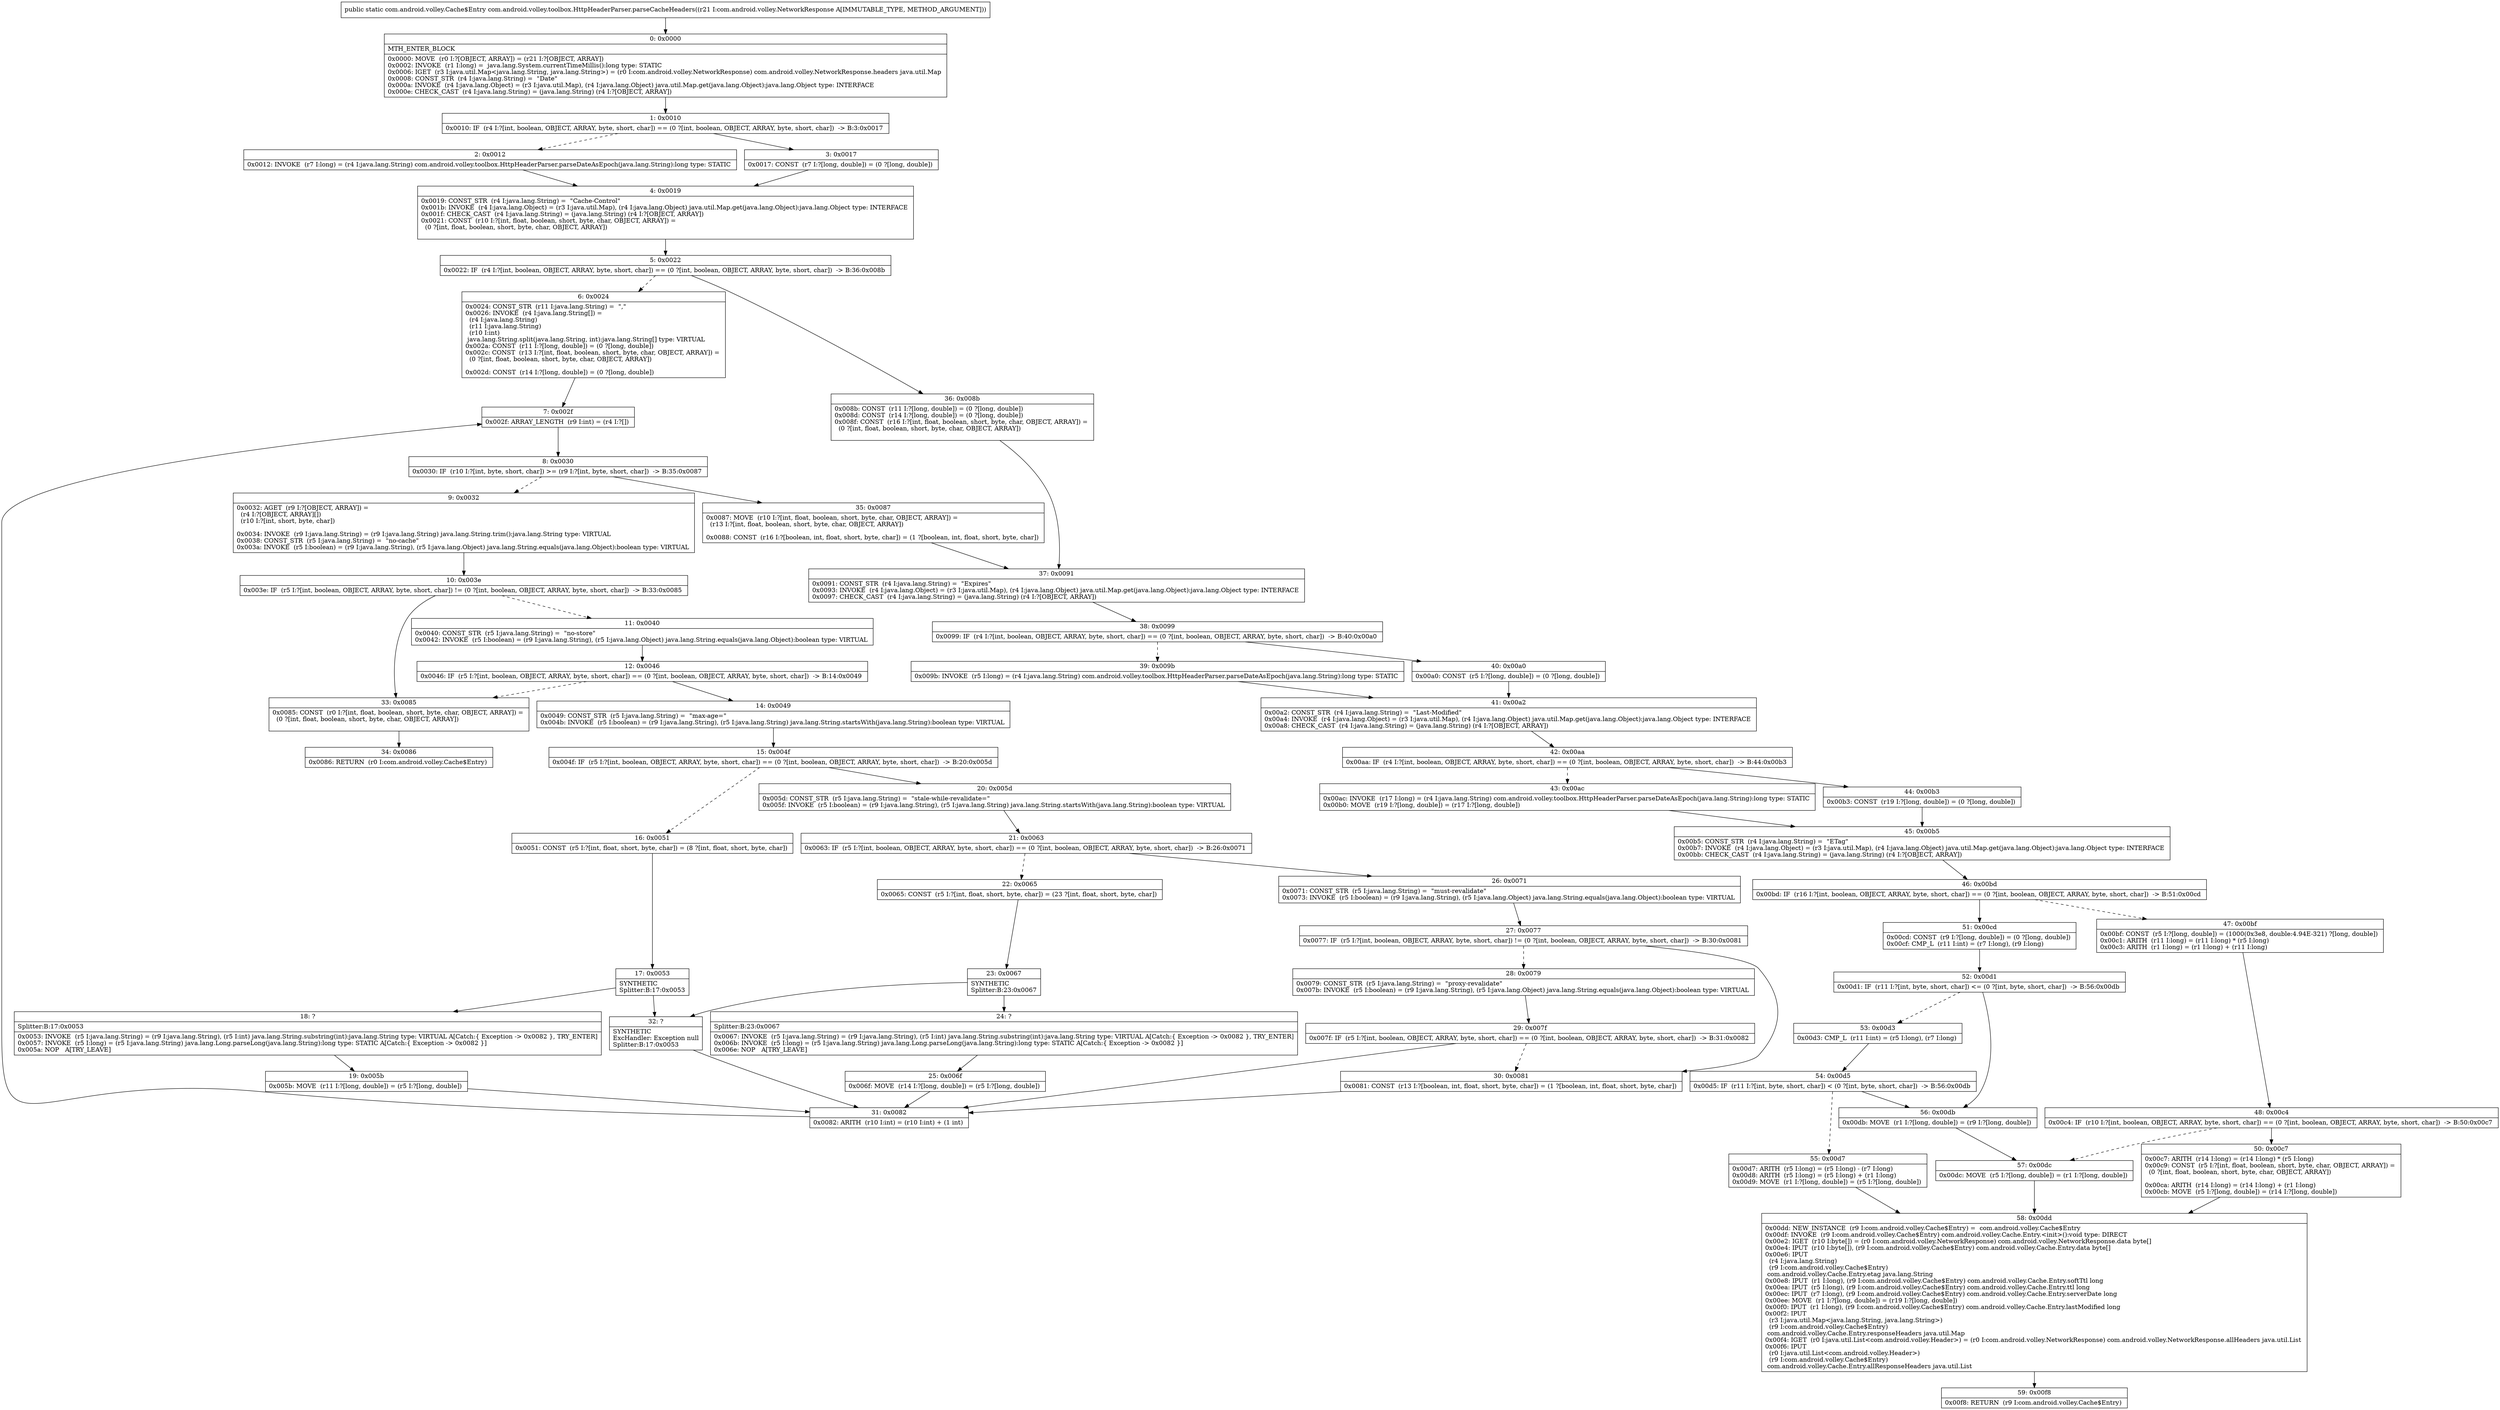 digraph "CFG forcom.android.volley.toolbox.HttpHeaderParser.parseCacheHeaders(Lcom\/android\/volley\/NetworkResponse;)Lcom\/android\/volley\/Cache$Entry;" {
Node_0 [shape=record,label="{0\:\ 0x0000|MTH_ENTER_BLOCK\l|0x0000: MOVE  (r0 I:?[OBJECT, ARRAY]) = (r21 I:?[OBJECT, ARRAY]) \l0x0002: INVOKE  (r1 I:long) =  java.lang.System.currentTimeMillis():long type: STATIC \l0x0006: IGET  (r3 I:java.util.Map\<java.lang.String, java.lang.String\>) = (r0 I:com.android.volley.NetworkResponse) com.android.volley.NetworkResponse.headers java.util.Map \l0x0008: CONST_STR  (r4 I:java.lang.String) =  \"Date\" \l0x000a: INVOKE  (r4 I:java.lang.Object) = (r3 I:java.util.Map), (r4 I:java.lang.Object) java.util.Map.get(java.lang.Object):java.lang.Object type: INTERFACE \l0x000e: CHECK_CAST  (r4 I:java.lang.String) = (java.lang.String) (r4 I:?[OBJECT, ARRAY]) \l}"];
Node_1 [shape=record,label="{1\:\ 0x0010|0x0010: IF  (r4 I:?[int, boolean, OBJECT, ARRAY, byte, short, char]) == (0 ?[int, boolean, OBJECT, ARRAY, byte, short, char])  \-\> B:3:0x0017 \l}"];
Node_2 [shape=record,label="{2\:\ 0x0012|0x0012: INVOKE  (r7 I:long) = (r4 I:java.lang.String) com.android.volley.toolbox.HttpHeaderParser.parseDateAsEpoch(java.lang.String):long type: STATIC \l}"];
Node_3 [shape=record,label="{3\:\ 0x0017|0x0017: CONST  (r7 I:?[long, double]) = (0 ?[long, double]) \l}"];
Node_4 [shape=record,label="{4\:\ 0x0019|0x0019: CONST_STR  (r4 I:java.lang.String) =  \"Cache\-Control\" \l0x001b: INVOKE  (r4 I:java.lang.Object) = (r3 I:java.util.Map), (r4 I:java.lang.Object) java.util.Map.get(java.lang.Object):java.lang.Object type: INTERFACE \l0x001f: CHECK_CAST  (r4 I:java.lang.String) = (java.lang.String) (r4 I:?[OBJECT, ARRAY]) \l0x0021: CONST  (r10 I:?[int, float, boolean, short, byte, char, OBJECT, ARRAY]) = \l  (0 ?[int, float, boolean, short, byte, char, OBJECT, ARRAY])\l \l}"];
Node_5 [shape=record,label="{5\:\ 0x0022|0x0022: IF  (r4 I:?[int, boolean, OBJECT, ARRAY, byte, short, char]) == (0 ?[int, boolean, OBJECT, ARRAY, byte, short, char])  \-\> B:36:0x008b \l}"];
Node_6 [shape=record,label="{6\:\ 0x0024|0x0024: CONST_STR  (r11 I:java.lang.String) =  \",\" \l0x0026: INVOKE  (r4 I:java.lang.String[]) = \l  (r4 I:java.lang.String)\l  (r11 I:java.lang.String)\l  (r10 I:int)\l java.lang.String.split(java.lang.String, int):java.lang.String[] type: VIRTUAL \l0x002a: CONST  (r11 I:?[long, double]) = (0 ?[long, double]) \l0x002c: CONST  (r13 I:?[int, float, boolean, short, byte, char, OBJECT, ARRAY]) = \l  (0 ?[int, float, boolean, short, byte, char, OBJECT, ARRAY])\l \l0x002d: CONST  (r14 I:?[long, double]) = (0 ?[long, double]) \l}"];
Node_7 [shape=record,label="{7\:\ 0x002f|0x002f: ARRAY_LENGTH  (r9 I:int) = (r4 I:?[]) \l}"];
Node_8 [shape=record,label="{8\:\ 0x0030|0x0030: IF  (r10 I:?[int, byte, short, char]) \>= (r9 I:?[int, byte, short, char])  \-\> B:35:0x0087 \l}"];
Node_9 [shape=record,label="{9\:\ 0x0032|0x0032: AGET  (r9 I:?[OBJECT, ARRAY]) = \l  (r4 I:?[OBJECT, ARRAY][])\l  (r10 I:?[int, short, byte, char])\l \l0x0034: INVOKE  (r9 I:java.lang.String) = (r9 I:java.lang.String) java.lang.String.trim():java.lang.String type: VIRTUAL \l0x0038: CONST_STR  (r5 I:java.lang.String) =  \"no\-cache\" \l0x003a: INVOKE  (r5 I:boolean) = (r9 I:java.lang.String), (r5 I:java.lang.Object) java.lang.String.equals(java.lang.Object):boolean type: VIRTUAL \l}"];
Node_10 [shape=record,label="{10\:\ 0x003e|0x003e: IF  (r5 I:?[int, boolean, OBJECT, ARRAY, byte, short, char]) != (0 ?[int, boolean, OBJECT, ARRAY, byte, short, char])  \-\> B:33:0x0085 \l}"];
Node_11 [shape=record,label="{11\:\ 0x0040|0x0040: CONST_STR  (r5 I:java.lang.String) =  \"no\-store\" \l0x0042: INVOKE  (r5 I:boolean) = (r9 I:java.lang.String), (r5 I:java.lang.Object) java.lang.String.equals(java.lang.Object):boolean type: VIRTUAL \l}"];
Node_12 [shape=record,label="{12\:\ 0x0046|0x0046: IF  (r5 I:?[int, boolean, OBJECT, ARRAY, byte, short, char]) == (0 ?[int, boolean, OBJECT, ARRAY, byte, short, char])  \-\> B:14:0x0049 \l}"];
Node_14 [shape=record,label="{14\:\ 0x0049|0x0049: CONST_STR  (r5 I:java.lang.String) =  \"max\-age=\" \l0x004b: INVOKE  (r5 I:boolean) = (r9 I:java.lang.String), (r5 I:java.lang.String) java.lang.String.startsWith(java.lang.String):boolean type: VIRTUAL \l}"];
Node_15 [shape=record,label="{15\:\ 0x004f|0x004f: IF  (r5 I:?[int, boolean, OBJECT, ARRAY, byte, short, char]) == (0 ?[int, boolean, OBJECT, ARRAY, byte, short, char])  \-\> B:20:0x005d \l}"];
Node_16 [shape=record,label="{16\:\ 0x0051|0x0051: CONST  (r5 I:?[int, float, short, byte, char]) = (8 ?[int, float, short, byte, char]) \l}"];
Node_17 [shape=record,label="{17\:\ 0x0053|SYNTHETIC\lSplitter:B:17:0x0053\l}"];
Node_18 [shape=record,label="{18\:\ ?|Splitter:B:17:0x0053\l|0x0053: INVOKE  (r5 I:java.lang.String) = (r9 I:java.lang.String), (r5 I:int) java.lang.String.substring(int):java.lang.String type: VIRTUAL A[Catch:\{ Exception \-\> 0x0082 \}, TRY_ENTER]\l0x0057: INVOKE  (r5 I:long) = (r5 I:java.lang.String) java.lang.Long.parseLong(java.lang.String):long type: STATIC A[Catch:\{ Exception \-\> 0x0082 \}]\l0x005a: NOP   A[TRY_LEAVE]\l}"];
Node_19 [shape=record,label="{19\:\ 0x005b|0x005b: MOVE  (r11 I:?[long, double]) = (r5 I:?[long, double]) \l}"];
Node_20 [shape=record,label="{20\:\ 0x005d|0x005d: CONST_STR  (r5 I:java.lang.String) =  \"stale\-while\-revalidate=\" \l0x005f: INVOKE  (r5 I:boolean) = (r9 I:java.lang.String), (r5 I:java.lang.String) java.lang.String.startsWith(java.lang.String):boolean type: VIRTUAL \l}"];
Node_21 [shape=record,label="{21\:\ 0x0063|0x0063: IF  (r5 I:?[int, boolean, OBJECT, ARRAY, byte, short, char]) == (0 ?[int, boolean, OBJECT, ARRAY, byte, short, char])  \-\> B:26:0x0071 \l}"];
Node_22 [shape=record,label="{22\:\ 0x0065|0x0065: CONST  (r5 I:?[int, float, short, byte, char]) = (23 ?[int, float, short, byte, char]) \l}"];
Node_23 [shape=record,label="{23\:\ 0x0067|SYNTHETIC\lSplitter:B:23:0x0067\l}"];
Node_24 [shape=record,label="{24\:\ ?|Splitter:B:23:0x0067\l|0x0067: INVOKE  (r5 I:java.lang.String) = (r9 I:java.lang.String), (r5 I:int) java.lang.String.substring(int):java.lang.String type: VIRTUAL A[Catch:\{ Exception \-\> 0x0082 \}, TRY_ENTER]\l0x006b: INVOKE  (r5 I:long) = (r5 I:java.lang.String) java.lang.Long.parseLong(java.lang.String):long type: STATIC A[Catch:\{ Exception \-\> 0x0082 \}]\l0x006e: NOP   A[TRY_LEAVE]\l}"];
Node_25 [shape=record,label="{25\:\ 0x006f|0x006f: MOVE  (r14 I:?[long, double]) = (r5 I:?[long, double]) \l}"];
Node_26 [shape=record,label="{26\:\ 0x0071|0x0071: CONST_STR  (r5 I:java.lang.String) =  \"must\-revalidate\" \l0x0073: INVOKE  (r5 I:boolean) = (r9 I:java.lang.String), (r5 I:java.lang.Object) java.lang.String.equals(java.lang.Object):boolean type: VIRTUAL \l}"];
Node_27 [shape=record,label="{27\:\ 0x0077|0x0077: IF  (r5 I:?[int, boolean, OBJECT, ARRAY, byte, short, char]) != (0 ?[int, boolean, OBJECT, ARRAY, byte, short, char])  \-\> B:30:0x0081 \l}"];
Node_28 [shape=record,label="{28\:\ 0x0079|0x0079: CONST_STR  (r5 I:java.lang.String) =  \"proxy\-revalidate\" \l0x007b: INVOKE  (r5 I:boolean) = (r9 I:java.lang.String), (r5 I:java.lang.Object) java.lang.String.equals(java.lang.Object):boolean type: VIRTUAL \l}"];
Node_29 [shape=record,label="{29\:\ 0x007f|0x007f: IF  (r5 I:?[int, boolean, OBJECT, ARRAY, byte, short, char]) == (0 ?[int, boolean, OBJECT, ARRAY, byte, short, char])  \-\> B:31:0x0082 \l}"];
Node_30 [shape=record,label="{30\:\ 0x0081|0x0081: CONST  (r13 I:?[boolean, int, float, short, byte, char]) = (1 ?[boolean, int, float, short, byte, char]) \l}"];
Node_31 [shape=record,label="{31\:\ 0x0082|0x0082: ARITH  (r10 I:int) = (r10 I:int) + (1 int) \l}"];
Node_32 [shape=record,label="{32\:\ ?|SYNTHETIC\lExcHandler: Exception null\lSplitter:B:17:0x0053\l}"];
Node_33 [shape=record,label="{33\:\ 0x0085|0x0085: CONST  (r0 I:?[int, float, boolean, short, byte, char, OBJECT, ARRAY]) = \l  (0 ?[int, float, boolean, short, byte, char, OBJECT, ARRAY])\l \l}"];
Node_34 [shape=record,label="{34\:\ 0x0086|0x0086: RETURN  (r0 I:com.android.volley.Cache$Entry) \l}"];
Node_35 [shape=record,label="{35\:\ 0x0087|0x0087: MOVE  (r10 I:?[int, float, boolean, short, byte, char, OBJECT, ARRAY]) = \l  (r13 I:?[int, float, boolean, short, byte, char, OBJECT, ARRAY])\l \l0x0088: CONST  (r16 I:?[boolean, int, float, short, byte, char]) = (1 ?[boolean, int, float, short, byte, char]) \l}"];
Node_36 [shape=record,label="{36\:\ 0x008b|0x008b: CONST  (r11 I:?[long, double]) = (0 ?[long, double]) \l0x008d: CONST  (r14 I:?[long, double]) = (0 ?[long, double]) \l0x008f: CONST  (r16 I:?[int, float, boolean, short, byte, char, OBJECT, ARRAY]) = \l  (0 ?[int, float, boolean, short, byte, char, OBJECT, ARRAY])\l \l}"];
Node_37 [shape=record,label="{37\:\ 0x0091|0x0091: CONST_STR  (r4 I:java.lang.String) =  \"Expires\" \l0x0093: INVOKE  (r4 I:java.lang.Object) = (r3 I:java.util.Map), (r4 I:java.lang.Object) java.util.Map.get(java.lang.Object):java.lang.Object type: INTERFACE \l0x0097: CHECK_CAST  (r4 I:java.lang.String) = (java.lang.String) (r4 I:?[OBJECT, ARRAY]) \l}"];
Node_38 [shape=record,label="{38\:\ 0x0099|0x0099: IF  (r4 I:?[int, boolean, OBJECT, ARRAY, byte, short, char]) == (0 ?[int, boolean, OBJECT, ARRAY, byte, short, char])  \-\> B:40:0x00a0 \l}"];
Node_39 [shape=record,label="{39\:\ 0x009b|0x009b: INVOKE  (r5 I:long) = (r4 I:java.lang.String) com.android.volley.toolbox.HttpHeaderParser.parseDateAsEpoch(java.lang.String):long type: STATIC \l}"];
Node_40 [shape=record,label="{40\:\ 0x00a0|0x00a0: CONST  (r5 I:?[long, double]) = (0 ?[long, double]) \l}"];
Node_41 [shape=record,label="{41\:\ 0x00a2|0x00a2: CONST_STR  (r4 I:java.lang.String) =  \"Last\-Modified\" \l0x00a4: INVOKE  (r4 I:java.lang.Object) = (r3 I:java.util.Map), (r4 I:java.lang.Object) java.util.Map.get(java.lang.Object):java.lang.Object type: INTERFACE \l0x00a8: CHECK_CAST  (r4 I:java.lang.String) = (java.lang.String) (r4 I:?[OBJECT, ARRAY]) \l}"];
Node_42 [shape=record,label="{42\:\ 0x00aa|0x00aa: IF  (r4 I:?[int, boolean, OBJECT, ARRAY, byte, short, char]) == (0 ?[int, boolean, OBJECT, ARRAY, byte, short, char])  \-\> B:44:0x00b3 \l}"];
Node_43 [shape=record,label="{43\:\ 0x00ac|0x00ac: INVOKE  (r17 I:long) = (r4 I:java.lang.String) com.android.volley.toolbox.HttpHeaderParser.parseDateAsEpoch(java.lang.String):long type: STATIC \l0x00b0: MOVE  (r19 I:?[long, double]) = (r17 I:?[long, double]) \l}"];
Node_44 [shape=record,label="{44\:\ 0x00b3|0x00b3: CONST  (r19 I:?[long, double]) = (0 ?[long, double]) \l}"];
Node_45 [shape=record,label="{45\:\ 0x00b5|0x00b5: CONST_STR  (r4 I:java.lang.String) =  \"ETag\" \l0x00b7: INVOKE  (r4 I:java.lang.Object) = (r3 I:java.util.Map), (r4 I:java.lang.Object) java.util.Map.get(java.lang.Object):java.lang.Object type: INTERFACE \l0x00bb: CHECK_CAST  (r4 I:java.lang.String) = (java.lang.String) (r4 I:?[OBJECT, ARRAY]) \l}"];
Node_46 [shape=record,label="{46\:\ 0x00bd|0x00bd: IF  (r16 I:?[int, boolean, OBJECT, ARRAY, byte, short, char]) == (0 ?[int, boolean, OBJECT, ARRAY, byte, short, char])  \-\> B:51:0x00cd \l}"];
Node_47 [shape=record,label="{47\:\ 0x00bf|0x00bf: CONST  (r5 I:?[long, double]) = (1000(0x3e8, double:4.94E\-321) ?[long, double]) \l0x00c1: ARITH  (r11 I:long) = (r11 I:long) * (r5 I:long) \l0x00c3: ARITH  (r1 I:long) = (r1 I:long) + (r11 I:long) \l}"];
Node_48 [shape=record,label="{48\:\ 0x00c4|0x00c4: IF  (r10 I:?[int, boolean, OBJECT, ARRAY, byte, short, char]) == (0 ?[int, boolean, OBJECT, ARRAY, byte, short, char])  \-\> B:50:0x00c7 \l}"];
Node_50 [shape=record,label="{50\:\ 0x00c7|0x00c7: ARITH  (r14 I:long) = (r14 I:long) * (r5 I:long) \l0x00c9: CONST  (r5 I:?[int, float, boolean, short, byte, char, OBJECT, ARRAY]) = \l  (0 ?[int, float, boolean, short, byte, char, OBJECT, ARRAY])\l \l0x00ca: ARITH  (r14 I:long) = (r14 I:long) + (r1 I:long) \l0x00cb: MOVE  (r5 I:?[long, double]) = (r14 I:?[long, double]) \l}"];
Node_51 [shape=record,label="{51\:\ 0x00cd|0x00cd: CONST  (r9 I:?[long, double]) = (0 ?[long, double]) \l0x00cf: CMP_L  (r11 I:int) = (r7 I:long), (r9 I:long) \l}"];
Node_52 [shape=record,label="{52\:\ 0x00d1|0x00d1: IF  (r11 I:?[int, byte, short, char]) \<= (0 ?[int, byte, short, char])  \-\> B:56:0x00db \l}"];
Node_53 [shape=record,label="{53\:\ 0x00d3|0x00d3: CMP_L  (r11 I:int) = (r5 I:long), (r7 I:long) \l}"];
Node_54 [shape=record,label="{54\:\ 0x00d5|0x00d5: IF  (r11 I:?[int, byte, short, char]) \< (0 ?[int, byte, short, char])  \-\> B:56:0x00db \l}"];
Node_55 [shape=record,label="{55\:\ 0x00d7|0x00d7: ARITH  (r5 I:long) = (r5 I:long) \- (r7 I:long) \l0x00d8: ARITH  (r5 I:long) = (r5 I:long) + (r1 I:long) \l0x00d9: MOVE  (r1 I:?[long, double]) = (r5 I:?[long, double]) \l}"];
Node_56 [shape=record,label="{56\:\ 0x00db|0x00db: MOVE  (r1 I:?[long, double]) = (r9 I:?[long, double]) \l}"];
Node_57 [shape=record,label="{57\:\ 0x00dc|0x00dc: MOVE  (r5 I:?[long, double]) = (r1 I:?[long, double]) \l}"];
Node_58 [shape=record,label="{58\:\ 0x00dd|0x00dd: NEW_INSTANCE  (r9 I:com.android.volley.Cache$Entry) =  com.android.volley.Cache$Entry \l0x00df: INVOKE  (r9 I:com.android.volley.Cache$Entry) com.android.volley.Cache.Entry.\<init\>():void type: DIRECT \l0x00e2: IGET  (r10 I:byte[]) = (r0 I:com.android.volley.NetworkResponse) com.android.volley.NetworkResponse.data byte[] \l0x00e4: IPUT  (r10 I:byte[]), (r9 I:com.android.volley.Cache$Entry) com.android.volley.Cache.Entry.data byte[] \l0x00e6: IPUT  \l  (r4 I:java.lang.String)\l  (r9 I:com.android.volley.Cache$Entry)\l com.android.volley.Cache.Entry.etag java.lang.String \l0x00e8: IPUT  (r1 I:long), (r9 I:com.android.volley.Cache$Entry) com.android.volley.Cache.Entry.softTtl long \l0x00ea: IPUT  (r5 I:long), (r9 I:com.android.volley.Cache$Entry) com.android.volley.Cache.Entry.ttl long \l0x00ec: IPUT  (r7 I:long), (r9 I:com.android.volley.Cache$Entry) com.android.volley.Cache.Entry.serverDate long \l0x00ee: MOVE  (r1 I:?[long, double]) = (r19 I:?[long, double]) \l0x00f0: IPUT  (r1 I:long), (r9 I:com.android.volley.Cache$Entry) com.android.volley.Cache.Entry.lastModified long \l0x00f2: IPUT  \l  (r3 I:java.util.Map\<java.lang.String, java.lang.String\>)\l  (r9 I:com.android.volley.Cache$Entry)\l com.android.volley.Cache.Entry.responseHeaders java.util.Map \l0x00f4: IGET  (r0 I:java.util.List\<com.android.volley.Header\>) = (r0 I:com.android.volley.NetworkResponse) com.android.volley.NetworkResponse.allHeaders java.util.List \l0x00f6: IPUT  \l  (r0 I:java.util.List\<com.android.volley.Header\>)\l  (r9 I:com.android.volley.Cache$Entry)\l com.android.volley.Cache.Entry.allResponseHeaders java.util.List \l}"];
Node_59 [shape=record,label="{59\:\ 0x00f8|0x00f8: RETURN  (r9 I:com.android.volley.Cache$Entry) \l}"];
MethodNode[shape=record,label="{public static com.android.volley.Cache$Entry com.android.volley.toolbox.HttpHeaderParser.parseCacheHeaders((r21 I:com.android.volley.NetworkResponse A[IMMUTABLE_TYPE, METHOD_ARGUMENT])) }"];
MethodNode -> Node_0;
Node_0 -> Node_1;
Node_1 -> Node_2[style=dashed];
Node_1 -> Node_3;
Node_2 -> Node_4;
Node_3 -> Node_4;
Node_4 -> Node_5;
Node_5 -> Node_6[style=dashed];
Node_5 -> Node_36;
Node_6 -> Node_7;
Node_7 -> Node_8;
Node_8 -> Node_9[style=dashed];
Node_8 -> Node_35;
Node_9 -> Node_10;
Node_10 -> Node_11[style=dashed];
Node_10 -> Node_33;
Node_11 -> Node_12;
Node_12 -> Node_14;
Node_12 -> Node_33[style=dashed];
Node_14 -> Node_15;
Node_15 -> Node_16[style=dashed];
Node_15 -> Node_20;
Node_16 -> Node_17;
Node_17 -> Node_18;
Node_17 -> Node_32;
Node_18 -> Node_19;
Node_19 -> Node_31;
Node_20 -> Node_21;
Node_21 -> Node_22[style=dashed];
Node_21 -> Node_26;
Node_22 -> Node_23;
Node_23 -> Node_24;
Node_23 -> Node_32;
Node_24 -> Node_25;
Node_25 -> Node_31;
Node_26 -> Node_27;
Node_27 -> Node_28[style=dashed];
Node_27 -> Node_30;
Node_28 -> Node_29;
Node_29 -> Node_30[style=dashed];
Node_29 -> Node_31;
Node_30 -> Node_31;
Node_31 -> Node_7;
Node_32 -> Node_31;
Node_33 -> Node_34;
Node_35 -> Node_37;
Node_36 -> Node_37;
Node_37 -> Node_38;
Node_38 -> Node_39[style=dashed];
Node_38 -> Node_40;
Node_39 -> Node_41;
Node_40 -> Node_41;
Node_41 -> Node_42;
Node_42 -> Node_43[style=dashed];
Node_42 -> Node_44;
Node_43 -> Node_45;
Node_44 -> Node_45;
Node_45 -> Node_46;
Node_46 -> Node_47[style=dashed];
Node_46 -> Node_51;
Node_47 -> Node_48;
Node_48 -> Node_50;
Node_48 -> Node_57[style=dashed];
Node_50 -> Node_58;
Node_51 -> Node_52;
Node_52 -> Node_53[style=dashed];
Node_52 -> Node_56;
Node_53 -> Node_54;
Node_54 -> Node_55[style=dashed];
Node_54 -> Node_56;
Node_55 -> Node_58;
Node_56 -> Node_57;
Node_57 -> Node_58;
Node_58 -> Node_59;
}


